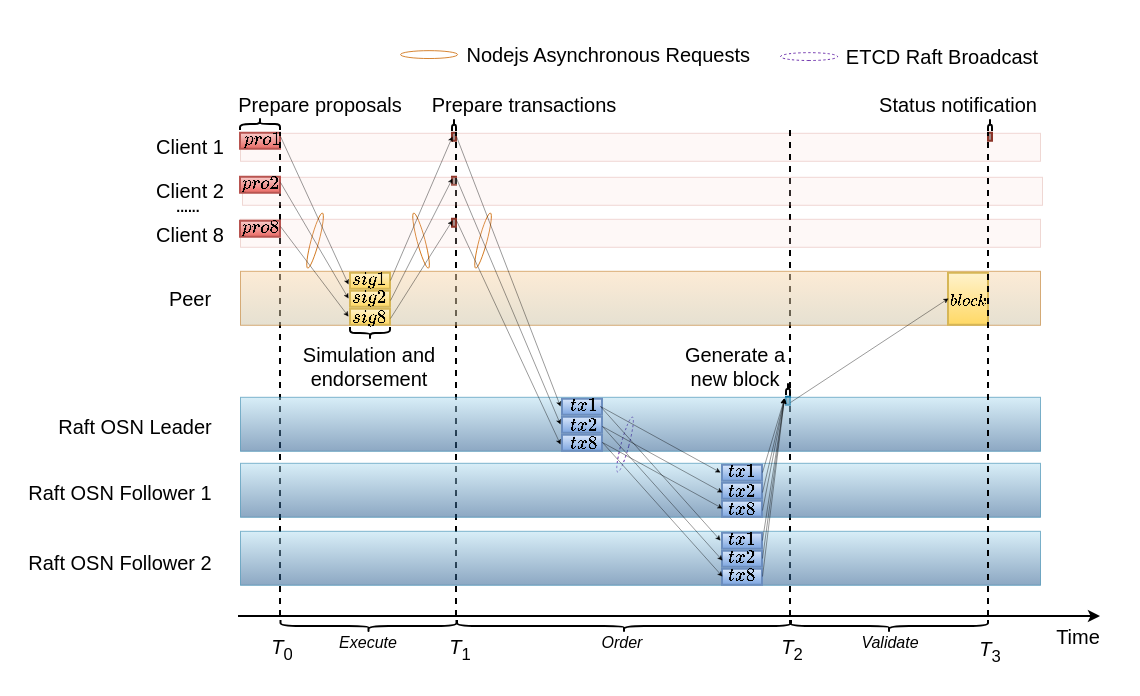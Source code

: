 <mxfile version="19.0.3" type="device"><diagram id="0vhZ1a2vEWbwYD3_x5Hq" name="第 1 页"><mxGraphModel dx="580" dy="369" grid="1" gridSize="10" guides="1" tooltips="1" connect="1" arrows="1" fold="1" page="1" pageScale="1" pageWidth="827" pageHeight="1169" math="1" shadow="0"><root><mxCell id="0"/><mxCell id="1" parent="0"/><mxCell id="Trnzre_r4BiW6Tw0E5rN-12" value="" style="rounded=0;whiteSpace=wrap;html=1;strokeWidth=0.5;opacity=20;fillColor=#fad9d5;strokeColor=#ae4132;" parent="1" vertex="1"><mxGeometry x="160" y="169.4" width="400" height="14" as="geometry"/></mxCell><mxCell id="Trnzre_r4BiW6Tw0E5rN-16" value="&lt;font style=&quot;font-size: 7px;&quot;&gt;&lt;b&gt;......&lt;/b&gt;&lt;/font&gt;" style="text;html=1;strokeColor=none;fillColor=none;align=center;verticalAlign=middle;whiteSpace=wrap;rounded=0;" parent="1" vertex="1"><mxGeometry x="104" y="190" width="60" height="30" as="geometry"/></mxCell><mxCell id="Trnzre_r4BiW6Tw0E5rN-30" value="" style="shape=curlyBracket;whiteSpace=wrap;html=1;rounded=1;flipH=1;rotation=-90;" parent="1" vertex="1"><mxGeometry x="167" y="155" width="6" height="20" as="geometry"/></mxCell><mxCell id="Trnzre_r4BiW6Tw0E5rN-31" value="&lt;h6 style=&quot;font-size: 10px;&quot;&gt;&lt;span style=&quot;font-weight: normal;&quot;&gt;&lt;font style=&quot;font-size: 10px; line-height: 0.2;&quot;&gt;Prepare&amp;nbsp;&lt;/font&gt;proposals&lt;/span&gt;&lt;/h6&gt;" style="text;html=1;strokeColor=none;fillColor=none;align=center;verticalAlign=middle;whiteSpace=wrap;rounded=0;" parent="1" vertex="1"><mxGeometry x="170" y="127.33" width="60" height="55" as="geometry"/></mxCell><mxCell id="Trnzre_r4BiW6Tw0E5rN-66" value="" style="shape=curlyBracket;whiteSpace=wrap;html=1;rounded=1;flipH=1;rotation=-90;" parent="1" vertex="1"><mxGeometry x="264" y="164.5" width="6" height="2" as="geometry"/></mxCell><mxCell id="Trnzre_r4BiW6Tw0E5rN-67" value="&lt;h6 style=&quot;font-size: 10px;&quot;&gt;&lt;span style=&quot;font-weight: normal;&quot;&gt;&lt;font style=&quot;font-size: 10px; line-height: 0.2;&quot;&gt;Prepare&amp;nbsp;&lt;/font&gt;transactions&lt;/span&gt;&lt;/h6&gt;" style="text;html=1;strokeColor=none;fillColor=none;align=center;verticalAlign=middle;whiteSpace=wrap;rounded=0;" parent="1" vertex="1"><mxGeometry x="272.25" y="127" width="60" height="55" as="geometry"/></mxCell><mxCell id="Trnzre_r4BiW6Tw0E5rN-113" value="" style="verticalLabelPosition=bottom;verticalAlign=top;html=1;shape=mxgraph.basic.rect;fillColor2=none;strokeWidth=1;size=20;indent=5;fontSize=7;fillColor=#f8cecc;strokeColor=#b85450;gradientColor=#ea6b66;" parent="1" vertex="1"><mxGeometry x="160" y="169.33" width="20" height="8" as="geometry"/></mxCell><mxCell id="Trnzre_r4BiW6Tw0E5rN-139" value="" style="verticalLabelPosition=bottom;verticalAlign=top;html=1;shape=mxgraph.basic.rect;fillColor2=none;strokeWidth=1;size=20;indent=5;fontSize=7;fillColor=#A38E8B;strokeColor=#8C3428;" parent="1" vertex="1"><mxGeometry x="266" y="169.33" width="2" height="4" as="geometry"/></mxCell><mxCell id="Trnzre_r4BiW6Tw0E5rN-186" value="" style="strokeWidth=0.4;html=1;shape=mxgraph.flowchart.start_1;whiteSpace=wrap;labelBackgroundColor=none;fontSize=5;fillColor=none;rotation=90;strokeColor=#CC6600;fontStyle=1" parent="1" vertex="1"><mxGeometry x="252.31" y="115.79" width="3.94" height="28.51" as="geometry"/></mxCell><mxCell id="Trnzre_r4BiW6Tw0E5rN-187" value="&lt;h6 style=&quot;&quot;&gt;&lt;font style=&quot;line-height: 0.2; font-weight: normal; font-size: 10px;&quot;&gt;Nodejs Asynchronous Requests&amp;nbsp;&lt;/font&gt;&lt;/h6&gt;" style="text;html=1;strokeColor=none;fillColor=none;align=center;verticalAlign=middle;whiteSpace=wrap;rounded=0;" parent="1" vertex="1"><mxGeometry x="253.25" y="103" width="184.75" height="55" as="geometry"/></mxCell><mxCell id="Trnzre_r4BiW6Tw0E5rN-189" value="" style="strokeWidth=0.4;html=1;shape=mxgraph.flowchart.start_1;whiteSpace=wrap;labelBackgroundColor=none;fontSize=5;fillColor=none;rotation=90;dashed=1;strokeColor=#4C0099;fontStyle=1" parent="1" vertex="1"><mxGeometry x="442.31" y="116.79" width="3.94" height="28.51" as="geometry"/></mxCell><mxCell id="Trnzre_r4BiW6Tw0E5rN-190" value="&lt;h6 style=&quot;&quot;&gt;&lt;font style=&quot;line-height: 0.2; font-weight: normal; font-size: 10px;&quot;&gt;ETCD Raft Broadcast&lt;/font&gt;&lt;/h6&gt;" style="text;html=1;strokeColor=none;fillColor=none;align=center;verticalAlign=middle;whiteSpace=wrap;rounded=0;" parent="1" vertex="1"><mxGeometry x="449.25" y="104" width="123.75" height="55" as="geometry"/></mxCell><mxCell id="Trnzre_r4BiW6Tw0E5rN-220" value="&lt;h6 style=&quot;&quot;&gt;&lt;font style=&quot;font-weight: normal; font-size: 10px;&quot;&gt;Client 1&lt;/font&gt;&lt;/h6&gt;" style="text;html=1;strokeColor=none;fillColor=none;align=center;verticalAlign=middle;whiteSpace=wrap;rounded=0;" parent="1" vertex="1"><mxGeometry x="105.25" y="148" width="60" height="55" as="geometry"/></mxCell><mxCell id="Trnzre_r4BiW6Tw0E5rN-229" value="&lt;h6 style=&quot;&quot;&gt;&lt;font style=&quot;font-weight: normal; font-size: 10px;&quot;&gt;Status notification&lt;/font&gt;&lt;/h6&gt;" style="text;html=1;strokeColor=none;fillColor=none;align=center;verticalAlign=middle;whiteSpace=wrap;rounded=0;" parent="1" vertex="1"><mxGeometry x="466.25" y="127.79" width="105.75" height="55" as="geometry"/></mxCell><mxCell id="Trnzre_r4BiW6Tw0E5rN-230" value="" style="verticalLabelPosition=bottom;verticalAlign=top;html=1;shape=mxgraph.basic.rect;fillColor2=none;strokeWidth=1;size=20;indent=5;fontSize=7;fillColor=#A38E8B;strokeColor=#8C3428;" parent="1" vertex="1"><mxGeometry x="534" y="169.33" width="2" height="4" as="geometry"/></mxCell><mxCell id="Trnzre_r4BiW6Tw0E5rN-232" value="" style="shape=curlyBracket;whiteSpace=wrap;html=1;rounded=1;flipH=1;rotation=-90;" parent="1" vertex="1"><mxGeometry x="532" y="164.5" width="6" height="2" as="geometry"/></mxCell><mxCell id="Trnzre_r4BiW6Tw0E5rN-237" value="&lt;h6 style=&quot;&quot;&gt;&lt;font style=&quot;font-size: 10px; font-weight: normal;&quot;&gt;Time&lt;/font&gt;&lt;/h6&gt;" style="text;html=1;strokeColor=none;fillColor=none;align=center;verticalAlign=middle;whiteSpace=wrap;rounded=0;" parent="1" vertex="1"><mxGeometry x="549" y="393" width="60" height="55" as="geometry"/></mxCell><mxCell id="Trnzre_r4BiW6Tw0E5rN-258" value="" style="shape=curlyBracket;whiteSpace=wrap;html=1;rounded=1;flipH=1;rotation=90;" parent="1" vertex="1"><mxGeometry x="221.25" y="372" width="6" height="88" as="geometry"/></mxCell><mxCell id="Trnzre_r4BiW6Tw0E5rN-263" value="&lt;h6 style=&quot;&quot;&gt;&lt;font size=&quot;1&quot; style=&quot;&quot;&gt;&lt;i style=&quot;font-size: 8px; font-weight: normal;&quot;&gt;Execute&lt;/i&gt;&lt;/font&gt;&lt;/h6&gt;" style="text;html=1;strokeColor=none;fillColor=none;align=center;verticalAlign=middle;whiteSpace=wrap;rounded=0;" parent="1" vertex="1"><mxGeometry x="194.25" y="395" width="60" height="55" as="geometry"/></mxCell><mxCell id="Trnzre_r4BiW6Tw0E5rN-264" value="" style="shape=curlyBracket;whiteSpace=wrap;html=1;rounded=1;flipH=1;rotation=90;" parent="1" vertex="1"><mxGeometry x="349" y="332.5" width="6" height="167" as="geometry"/></mxCell><UserObject label="&lt;font style=&quot;font-size: 10px;&quot;&gt;&lt;i style=&quot;&quot;&gt;T&lt;/i&gt;&lt;sub style=&quot;&quot;&gt;1&lt;/sub&gt;&lt;/font&gt;" placeholders="1" name="Variable" id="Trnzre_r4BiW6Tw0E5rN-265"><mxCell style="text;html=1;strokeColor=none;fillColor=none;align=center;verticalAlign=middle;whiteSpace=wrap;overflow=hidden;dashed=1;labelBackgroundColor=none;fontSize=5;fontColor=#000000;" parent="1" vertex="1"><mxGeometry x="230" y="417" width="80" height="20" as="geometry"/></mxCell></UserObject><mxCell id="Trnzre_r4BiW6Tw0E5rN-266" value="&lt;h6 style=&quot;&quot;&gt;&lt;font size=&quot;1&quot; style=&quot;&quot;&gt;&lt;i style=&quot;font-size: 8px; font-weight: normal;&quot;&gt;Order&lt;/i&gt;&lt;/font&gt;&lt;/h6&gt;" style="text;html=1;strokeColor=none;fillColor=none;align=center;verticalAlign=middle;whiteSpace=wrap;rounded=0;" parent="1" vertex="1"><mxGeometry x="321.25" y="395" width="60" height="55" as="geometry"/></mxCell><mxCell id="Trnzre_r4BiW6Tw0E5rN-268" value="&lt;h6 style=&quot;&quot;&gt;&lt;font size=&quot;1&quot; style=&quot;&quot;&gt;&lt;i style=&quot;font-size: 8px; font-weight: normal;&quot;&gt;Validate&lt;/i&gt;&lt;/font&gt;&lt;/h6&gt;" style="text;html=1;strokeColor=none;fillColor=none;align=center;verticalAlign=middle;whiteSpace=wrap;rounded=0;" parent="1" vertex="1"><mxGeometry x="455.25" y="395" width="60" height="55" as="geometry"/></mxCell><UserObject label="&lt;font style=&quot;font-size: 10px;&quot;&gt;&lt;i style=&quot;&quot;&gt;T&lt;/i&gt;&lt;sub style=&quot;&quot;&gt;2&lt;/sub&gt;&lt;/font&gt;" placeholders="1" name="Variable" id="Trnzre_r4BiW6Tw0E5rN-269"><mxCell style="text;html=1;strokeColor=none;fillColor=none;align=center;verticalAlign=middle;whiteSpace=wrap;overflow=hidden;dashed=1;labelBackgroundColor=none;fontSize=5;fontColor=#000000;" parent="1" vertex="1"><mxGeometry x="396" y="417" width="80" height="20" as="geometry"/></mxCell></UserObject><UserObject label="&lt;font style=&quot;font-size: 10px;&quot;&gt;&lt;i style=&quot;&quot;&gt;T&lt;/i&gt;&lt;sub style=&quot;&quot;&gt;3&lt;/sub&gt;&lt;/font&gt;" placeholders="1" name="Variable" id="Trnzre_r4BiW6Tw0E5rN-270"><mxCell style="text;html=1;strokeColor=none;fillColor=none;align=center;verticalAlign=middle;whiteSpace=wrap;overflow=hidden;dashed=1;labelBackgroundColor=none;fontSize=5;fontColor=#000000;" parent="1" vertex="1"><mxGeometry x="495" y="418" width="80" height="20" as="geometry"/></mxCell></UserObject><mxCell id="vXWSQ5Rv11uB9TsXxkIm-30" value="" style="strokeWidth=0.4;html=1;shape=mxgraph.flowchart.start_1;whiteSpace=wrap;labelBackgroundColor=none;fontSize=5;rotation=15;fillColor=none;strokeColor=#CC6600;" parent="1" vertex="1"><mxGeometry x="195.31" y="208.79" width="3.94" height="28.51" as="geometry"/></mxCell><mxCell id="vXWSQ5Rv11uB9TsXxkIm-31" value="" style="shape=curlyBracket;whiteSpace=wrap;html=1;rounded=1;flipH=1;rotation=270;direction=west;" parent="1" vertex="1"><mxGeometry x="222" y="259.5" width="6" height="20" as="geometry"/></mxCell><mxCell id="vXWSQ5Rv11uB9TsXxkIm-35" value="" style="verticalLabelPosition=bottom;verticalAlign=top;html=1;shape=mxgraph.basic.rect;fillColor2=none;strokeWidth=1;size=20;indent=5;fontSize=7;fillColor=#A38E8B;strokeColor=#8C3428;" parent="1" vertex="1"><mxGeometry x="266" y="191.33" width="2" height="4" as="geometry"/></mxCell><mxCell id="vXWSQ5Rv11uB9TsXxkIm-38" value="" style="strokeWidth=0.4;html=1;shape=mxgraph.flowchart.start_1;whiteSpace=wrap;labelBackgroundColor=none;fontSize=5;fontColor=#000000;fillColor=none;rotation=-15;strokeColor=#CC6600;" parent="1" vertex="1"><mxGeometry x="248.31" y="208.79" width="3.94" height="28.51" as="geometry"/></mxCell><mxCell id="vXWSQ5Rv11uB9TsXxkIm-41" value="&lt;h6 style=&quot;&quot;&gt;&lt;font style=&quot;font-weight: normal; font-size: 10px;&quot;&gt;Raft OSN Leader&lt;/font&gt;&lt;/h6&gt;" style="text;html=1;strokeColor=none;fillColor=none;align=center;verticalAlign=middle;whiteSpace=wrap;rounded=0;" parent="1" vertex="1"><mxGeometry x="60" y="288" width="95.25" height="55" as="geometry"/></mxCell><mxCell id="vXWSQ5Rv11uB9TsXxkIm-53" value="" style="strokeWidth=0.4;html=1;shape=mxgraph.flowchart.start_1;whiteSpace=wrap;labelBackgroundColor=none;fontSize=5;fillColor=none;rotation=15;strokeColor=#CC6600;" parent="1" vertex="1"><mxGeometry x="279.31" y="208.79" width="3.94" height="28.51" as="geometry"/></mxCell><mxCell id="vXWSQ5Rv11uB9TsXxkIm-63" value="&lt;h6 style=&quot;&quot;&gt;&lt;font style=&quot;font-weight: normal; font-size: 10px;&quot;&gt;Raft OSN Follower 2&lt;/font&gt;&lt;/h6&gt;" style="text;html=1;strokeColor=none;fillColor=none;align=center;verticalAlign=middle;whiteSpace=wrap;rounded=0;" parent="1" vertex="1"><mxGeometry x="40" y="356" width="120" height="55" as="geometry"/></mxCell><mxCell id="vXWSQ5Rv11uB9TsXxkIm-64" value="" style="endArrow=classic;html=1;rounded=0;fontSize=7;strokeColor=#000000;strokeWidth=1;endSize=3;startSize=3;" parent="1" edge="1"><mxGeometry width="50" height="50" relative="1" as="geometry"><mxPoint x="159" y="411" as="sourcePoint"/><mxPoint x="590" y="411" as="targetPoint"/></mxGeometry></mxCell><mxCell id="Trnzre_r4BiW6Tw0E5rN-74" value="" style="endArrow=none;dashed=1;html=1;rounded=0;fontSize=7;strokeColor=#000000;strokeWidth=1;fillColor=#dae8fc;" parent="1" edge="1"><mxGeometry width="50" height="50" relative="1" as="geometry"><mxPoint x="268" y="411" as="sourcePoint"/><mxPoint x="268" y="169" as="targetPoint"/></mxGeometry></mxCell><mxCell id="Trnzre_r4BiW6Tw0E5rN-39" value="" style="endArrow=none;dashed=1;html=1;rounded=0;fontSize=7;strokeColor=#000000;strokeWidth=1;fillColor=#dae8fc;" parent="1" edge="1"><mxGeometry width="50" height="50" relative="1" as="geometry"><mxPoint x="180" y="411" as="sourcePoint"/><mxPoint x="180" y="169" as="targetPoint"/></mxGeometry></mxCell><mxCell id="Trnzre_r4BiW6Tw0E5rN-205" value="" style="endArrow=none;dashed=1;html=1;rounded=0;fontSize=7;strokeColor=#000000;strokeWidth=1;fillColor=#dae8fc;" parent="1" edge="1"><mxGeometry width="50" height="50" relative="1" as="geometry"><mxPoint x="435" y="411" as="sourcePoint"/><mxPoint x="435" y="167" as="targetPoint"/></mxGeometry></mxCell><mxCell id="vXWSQ5Rv11uB9TsXxkIm-77" value="" style="verticalLabelPosition=bottom;verticalAlign=top;html=1;shape=mxgraph.basic.rect;fillColor2=none;strokeWidth=1;size=20;indent=5;fontSize=7;fillColor=#80A0AD;strokeColor=#10739e;" parent="1" vertex="1"><mxGeometry x="433" y="301.33" width="2" height="4" as="geometry"/></mxCell><mxCell id="vXWSQ5Rv11uB9TsXxkIm-80" value="" style="shape=curlyBracket;whiteSpace=wrap;html=1;rounded=1;flipH=1;rotation=-90;" parent="1" vertex="1"><mxGeometry x="431" y="296.5" width="6" height="2" as="geometry"/></mxCell><mxCell id="vXWSQ5Rv11uB9TsXxkIm-81" value="&lt;h6 style=&quot;font-size: 10px;&quot;&gt;&lt;span style=&quot;font-weight: normal;&quot;&gt;&lt;font style=&quot;font-size: 10px; line-height: 0.2;&quot;&gt;Generate a n&lt;/font&gt;ew block&lt;/span&gt;&lt;/h6&gt;" style="text;html=1;strokeColor=none;fillColor=none;align=center;verticalAlign=middle;whiteSpace=wrap;rounded=0;" parent="1" vertex="1"><mxGeometry x="374.25" y="258" width="66.75" height="55" as="geometry"/></mxCell><UserObject label="&lt;font style=&quot;font-size: 10px;&quot;&gt;&lt;i style=&quot;&quot;&gt;T&lt;/i&gt;&lt;sub style=&quot;&quot;&gt;0&lt;/sub&gt;&lt;/font&gt;" placeholders="1" name="Variable" id="vXWSQ5Rv11uB9TsXxkIm-89"><mxCell style="text;html=1;strokeColor=none;fillColor=none;align=center;verticalAlign=middle;whiteSpace=wrap;overflow=hidden;dashed=1;labelBackgroundColor=none;fontSize=5;fontColor=#000000;" parent="1" vertex="1"><mxGeometry x="141" y="417" width="80" height="20" as="geometry"/></mxCell></UserObject><mxCell id="vXWSQ5Rv11uB9TsXxkIm-90" value="" style="strokeWidth=0.4;html=1;shape=mxgraph.flowchart.start_1;whiteSpace=wrap;labelBackgroundColor=none;fontSize=5;fillColor=none;rotation=15;dashed=1;strokeColor=#4C0099;" parent="1" vertex="1"><mxGeometry x="350.31" y="310.79" width="3.94" height="28.51" as="geometry"/></mxCell><mxCell id="Ra1UkYBC7Bc8kQ_S5JcI-1" value="" style="rounded=0;whiteSpace=wrap;html=1;strokeWidth=0.5;opacity=20;fillColor=#fad9d5;strokeColor=#ae4132;" parent="1" vertex="1"><mxGeometry x="161" y="191.4" width="400" height="14" as="geometry"/></mxCell><mxCell id="Ra1UkYBC7Bc8kQ_S5JcI-2" value="" style="rounded=0;whiteSpace=wrap;html=1;strokeWidth=0.5;opacity=20;fillColor=#fad9d5;strokeColor=#ae4132;" parent="1" vertex="1"><mxGeometry x="160" y="212.4" width="400" height="14" as="geometry"/></mxCell><mxCell id="Ra1UkYBC7Bc8kQ_S5JcI-3" value="" style="verticalLabelPosition=bottom;verticalAlign=top;html=1;shape=mxgraph.basic.rect;fillColor2=none;strokeWidth=1;size=20;indent=5;fontSize=7;fillColor=#f8cecc;strokeColor=#b85450;gradientColor=#ea6b66;" parent="1" vertex="1"><mxGeometry x="160" y="191.33" width="20" height="8" as="geometry"/></mxCell><mxCell id="Ra1UkYBC7Bc8kQ_S5JcI-4" value="" style="verticalLabelPosition=bottom;verticalAlign=top;html=1;shape=mxgraph.basic.rect;fillColor2=none;strokeWidth=1;size=20;indent=5;fontSize=7;fillColor=#f8cecc;strokeColor=#b85450;gradientColor=#ea6b66;" parent="1" vertex="1"><mxGeometry x="160" y="213.33" width="20" height="8" as="geometry"/></mxCell><mxCell id="Ra1UkYBC7Bc8kQ_S5JcI-5" value="" style="rounded=0;whiteSpace=wrap;html=1;strokeWidth=0.5;fillColor=#fad7ac;strokeColor=#b46504;opacity=50;gradientColor=#CCC2A4;" parent="1" vertex="1"><mxGeometry x="160" y="238.4" width="400" height="27" as="geometry"/></mxCell><mxCell id="Ra1UkYBC7Bc8kQ_S5JcI-8" value="&lt;h6 style=&quot;&quot;&gt;&lt;font style=&quot;font-weight: normal; font-size: 10px;&quot;&gt;Client 2&lt;/font&gt;&lt;/h6&gt;" style="text;html=1;strokeColor=none;fillColor=none;align=center;verticalAlign=middle;whiteSpace=wrap;rounded=0;" parent="1" vertex="1"><mxGeometry x="105.25" y="170" width="60" height="55" as="geometry"/></mxCell><mxCell id="Ra1UkYBC7Bc8kQ_S5JcI-9" value="&lt;h6 style=&quot;&quot;&gt;&lt;font style=&quot;font-weight: normal; font-size: 10px;&quot;&gt;Client 8&lt;/font&gt;&lt;/h6&gt;" style="text;html=1;strokeColor=none;fillColor=none;align=center;verticalAlign=middle;whiteSpace=wrap;rounded=0;" parent="1" vertex="1"><mxGeometry x="105.25" y="192" width="60" height="55" as="geometry"/></mxCell><mxCell id="Trnzre_r4BiW6Tw0E5rN-50" value="" style="endArrow=classic;html=1;rounded=0;fontSize=1;fontColor=#000000;strokeColor=#000000;strokeWidth=0.2;endSize=2;startSize=2;jumpSize=3;" parent="1" edge="1"><mxGeometry width="50" height="50" relative="1" as="geometry"><mxPoint x="180" y="171" as="sourcePoint"/><mxPoint x="214" y="245" as="targetPoint"/></mxGeometry></mxCell><mxCell id="Ra1UkYBC7Bc8kQ_S5JcI-10" value="&lt;h6 style=&quot;&quot;&gt;&lt;font style=&quot;font-weight: normal; font-size: 10px;&quot;&gt;Peer&lt;/font&gt;&lt;/h6&gt;" style="text;html=1;strokeColor=none;fillColor=none;align=center;verticalAlign=middle;whiteSpace=wrap;rounded=0;" parent="1" vertex="1"><mxGeometry x="105.25" y="224" width="60" height="55" as="geometry"/></mxCell><mxCell id="Ra1UkYBC7Bc8kQ_S5JcI-11" value="" style="verticalLabelPosition=bottom;verticalAlign=top;html=1;shape=mxgraph.basic.rect;fillColor2=none;strokeWidth=1;size=20;indent=5;fontSize=7;fillColor=#fff2cc;strokeColor=#d6b656;gradientColor=#ffd966;" parent="1" vertex="1"><mxGeometry x="215" y="239.33" width="20" height="8" as="geometry"/></mxCell><mxCell id="Ra1UkYBC7Bc8kQ_S5JcI-12" value="" style="verticalLabelPosition=bottom;verticalAlign=top;html=1;shape=mxgraph.basic.rect;fillColor2=none;strokeWidth=1;size=20;indent=5;fontSize=7;fillColor=#fff2cc;strokeColor=#d6b656;gradientColor=#ffd966;" parent="1" vertex="1"><mxGeometry x="215" y="248.33" width="20" height="8" as="geometry"/></mxCell><mxCell id="Ra1UkYBC7Bc8kQ_S5JcI-13" value="" style="verticalLabelPosition=bottom;verticalAlign=top;html=1;shape=mxgraph.basic.rect;fillColor2=none;strokeWidth=1;size=20;indent=5;fontSize=7;fillColor=#fff2cc;strokeColor=#d6b656;gradientColor=#ffd966;" parent="1" vertex="1"><mxGeometry x="215" y="257.33" width="20" height="8" as="geometry"/></mxCell><mxCell id="Ra1UkYBC7Bc8kQ_S5JcI-14" value="&lt;font style=&quot;font-size: 8px;&quot;&gt;$$sig8$$&lt;/font&gt;" style="text;html=1;strokeColor=none;fillColor=none;align=center;verticalAlign=middle;whiteSpace=wrap;rounded=0;fontColor=#000000;" parent="1" vertex="1"><mxGeometry x="195.25" y="251" width="60" height="22" as="geometry"/></mxCell><mxCell id="Ra1UkYBC7Bc8kQ_S5JcI-16" value="" style="endArrow=classic;html=1;rounded=0;fontSize=1;fontColor=#000000;strokeColor=#000000;strokeWidth=0.2;endSize=2;startSize=2;jumpSize=3;" parent="1" edge="1"><mxGeometry width="50" height="50" relative="1" as="geometry"><mxPoint x="180" y="194" as="sourcePoint"/><mxPoint x="214" y="252" as="targetPoint"/></mxGeometry></mxCell><mxCell id="Ra1UkYBC7Bc8kQ_S5JcI-17" value="" style="endArrow=classic;html=1;rounded=0;fontSize=1;fontColor=#000000;strokeColor=#000000;strokeWidth=0.2;endSize=2;startSize=2;jumpSize=3;" parent="1" edge="1"><mxGeometry width="50" height="50" relative="1" as="geometry"><mxPoint x="180" y="216.0" as="sourcePoint"/><mxPoint x="214" y="261" as="targetPoint"/></mxGeometry></mxCell><mxCell id="Ra1UkYBC7Bc8kQ_S5JcI-18" value="" style="rounded=0;whiteSpace=wrap;html=1;strokeWidth=0.5;fillColor=#b1ddf0;strokeColor=#10739e;opacity=50;gradientColor=#1B5187;" parent="1" vertex="1"><mxGeometry x="160" y="301.4" width="400" height="27" as="geometry"/></mxCell><mxCell id="Ra1UkYBC7Bc8kQ_S5JcI-19" value="" style="endArrow=classic;html=1;rounded=0;fontSize=1;fontColor=#000000;strokeColor=#000000;strokeWidth=0.2;endSize=2;startSize=2;jumpSize=3;" parent="1" edge="1"><mxGeometry width="50" height="50" relative="1" as="geometry"><mxPoint x="235" y="243" as="sourcePoint"/><mxPoint x="266" y="171" as="targetPoint"/></mxGeometry></mxCell><mxCell id="Ra1UkYBC7Bc8kQ_S5JcI-20" value="" style="verticalLabelPosition=bottom;verticalAlign=top;html=1;shape=mxgraph.basic.rect;fillColor2=none;strokeWidth=1;size=20;indent=5;fontSize=7;fillColor=#A38E8B;strokeColor=#8C3428;" parent="1" vertex="1"><mxGeometry x="266" y="212.33" width="2" height="4" as="geometry"/></mxCell><mxCell id="Ra1UkYBC7Bc8kQ_S5JcI-21" value="" style="endArrow=classic;html=1;rounded=0;fontSize=1;fontColor=#000000;strokeColor=#000000;strokeWidth=0.2;endSize=2;startSize=2;jumpSize=3;" parent="1" edge="1"><mxGeometry width="50" height="50" relative="1" as="geometry"><mxPoint x="235" y="253" as="sourcePoint"/><mxPoint x="266" y="192" as="targetPoint"/></mxGeometry></mxCell><mxCell id="Ra1UkYBC7Bc8kQ_S5JcI-22" value="" style="endArrow=classic;html=1;rounded=0;fontSize=1;fontColor=#000000;strokeColor=#000000;strokeWidth=0.2;endSize=2;startSize=2;jumpSize=3;" parent="1" edge="1"><mxGeometry width="50" height="50" relative="1" as="geometry"><mxPoint x="235" y="262" as="sourcePoint"/><mxPoint x="266" y="213" as="targetPoint"/></mxGeometry></mxCell><mxCell id="Ra1UkYBC7Bc8kQ_S5JcI-31" value="" style="verticalLabelPosition=bottom;verticalAlign=top;html=1;shape=mxgraph.basic.rect;fillColor2=none;strokeWidth=1;size=20;indent=5;fontSize=7;fillColor=#dae8fc;strokeColor=#6c8ebf;gradientColor=#7ea6e0;" parent="1" vertex="1"><mxGeometry x="321" y="302.33" width="20" height="8" as="geometry"/></mxCell><mxCell id="Ra1UkYBC7Bc8kQ_S5JcI-32" value="" style="verticalLabelPosition=bottom;verticalAlign=top;html=1;shape=mxgraph.basic.rect;fillColor2=none;strokeWidth=1;size=20;indent=5;fontSize=7;fillColor=#dae8fc;strokeColor=#6c8ebf;gradientColor=#7ea6e0;" parent="1" vertex="1"><mxGeometry x="321" y="311.33" width="20" height="8" as="geometry"/></mxCell><mxCell id="Ra1UkYBC7Bc8kQ_S5JcI-33" value="" style="verticalLabelPosition=bottom;verticalAlign=top;html=1;shape=mxgraph.basic.rect;fillColor2=none;strokeWidth=1;size=20;indent=5;fontSize=7;fillColor=#dae8fc;strokeColor=#6c8ebf;gradientColor=#7ea6e0;" parent="1" vertex="1"><mxGeometry x="321" y="320.33" width="20" height="8" as="geometry"/></mxCell><mxCell id="Trnzre_r4BiW6Tw0E5rN-152" value="" style="endArrow=classic;html=1;rounded=0;fontSize=1;fontColor=#000000;strokeColor=#000000;strokeWidth=0.2;endSize=2;startSize=2;jumpSize=3;" parent="1" edge="1"><mxGeometry width="50" height="50" relative="1" as="geometry"><mxPoint x="268" y="171" as="sourcePoint"/><mxPoint x="320" y="306" as="targetPoint"/></mxGeometry></mxCell><mxCell id="Ra1UkYBC7Bc8kQ_S5JcI-34" value="" style="endArrow=classic;html=1;rounded=0;fontSize=1;fontColor=#000000;strokeColor=#000000;strokeWidth=0.2;endSize=2;startSize=2;jumpSize=3;" parent="1" edge="1"><mxGeometry width="50" height="50" relative="1" as="geometry"><mxPoint x="268" y="192" as="sourcePoint"/><mxPoint x="320" y="315" as="targetPoint"/></mxGeometry></mxCell><mxCell id="Ra1UkYBC7Bc8kQ_S5JcI-35" value="" style="endArrow=classic;html=1;rounded=0;fontSize=1;fontColor=#000000;strokeColor=#000000;strokeWidth=0.2;endSize=2;startSize=2;jumpSize=3;" parent="1" edge="1"><mxGeometry width="50" height="50" relative="1" as="geometry"><mxPoint x="268" y="213" as="sourcePoint"/><mxPoint x="320" y="325" as="targetPoint"/></mxGeometry></mxCell><mxCell id="Ra1UkYBC7Bc8kQ_S5JcI-39" value="&lt;h6 style=&quot;font-size: 10px;&quot;&gt;&lt;span style=&quot;font-weight: 400;&quot;&gt;Simulation and endorsement&lt;/span&gt;&lt;/h6&gt;" style="text;html=1;strokeColor=none;fillColor=none;align=center;verticalAlign=middle;whiteSpace=wrap;rounded=0;" parent="1" vertex="1"><mxGeometry x="185" y="258" width="79" height="55" as="geometry"/></mxCell><mxCell id="Ra1UkYBC7Bc8kQ_S5JcI-40" value="" style="rounded=0;whiteSpace=wrap;html=1;strokeWidth=0.5;fillColor=#b1ddf0;strokeColor=#10739e;opacity=50;gradientColor=#1B5187;" parent="1" vertex="1"><mxGeometry x="160" y="334.4" width="400" height="27" as="geometry"/></mxCell><mxCell id="Ra1UkYBC7Bc8kQ_S5JcI-41" value="" style="rounded=0;whiteSpace=wrap;html=1;strokeWidth=0.5;fillColor=#b1ddf0;strokeColor=#10739e;opacity=50;gradientColor=#1B5187;" parent="1" vertex="1"><mxGeometry x="160" y="368.4" width="400" height="27" as="geometry"/></mxCell><mxCell id="Ra1UkYBC7Bc8kQ_S5JcI-42" value="&lt;h6 style=&quot;&quot;&gt;&lt;font style=&quot;font-weight: normal; font-size: 10px;&quot;&gt;Raft OSN Follower 1&lt;/font&gt;&lt;/h6&gt;" style="text;html=1;strokeColor=none;fillColor=none;align=center;verticalAlign=middle;whiteSpace=wrap;rounded=0;" parent="1" vertex="1"><mxGeometry x="40" y="321" width="120" height="55" as="geometry"/></mxCell><mxCell id="Ra1UkYBC7Bc8kQ_S5JcI-43" value="" style="verticalLabelPosition=bottom;verticalAlign=top;html=1;shape=mxgraph.basic.rect;fillColor2=none;strokeWidth=1;size=20;indent=5;fontSize=7;fillColor=#dae8fc;strokeColor=#6c8ebf;gradientColor=#7ea6e0;" parent="1" vertex="1"><mxGeometry x="401" y="335.33" width="20" height="8" as="geometry"/></mxCell><mxCell id="Ra1UkYBC7Bc8kQ_S5JcI-44" value="" style="verticalLabelPosition=bottom;verticalAlign=top;html=1;shape=mxgraph.basic.rect;fillColor2=none;strokeWidth=1;size=20;indent=5;fontSize=7;fillColor=#dae8fc;strokeColor=#6c8ebf;gradientColor=#7ea6e0;" parent="1" vertex="1"><mxGeometry x="401" y="344.33" width="20" height="8" as="geometry"/></mxCell><mxCell id="Ra1UkYBC7Bc8kQ_S5JcI-45" value="" style="verticalLabelPosition=bottom;verticalAlign=top;html=1;shape=mxgraph.basic.rect;fillColor2=none;strokeWidth=1;size=20;indent=5;fontSize=7;fillColor=#dae8fc;strokeColor=#6c8ebf;gradientColor=#7ea6e0;" parent="1" vertex="1"><mxGeometry x="401" y="353.33" width="20" height="8" as="geometry"/></mxCell><mxCell id="Ra1UkYBC7Bc8kQ_S5JcI-47" value="" style="verticalLabelPosition=bottom;verticalAlign=top;html=1;shape=mxgraph.basic.rect;fillColor2=none;strokeWidth=1;size=20;indent=5;fontSize=7;fillColor=#dae8fc;strokeColor=#6c8ebf;gradientColor=#7ea6e0;" parent="1" vertex="1"><mxGeometry x="401" y="369.33" width="20" height="8" as="geometry"/></mxCell><mxCell id="Ra1UkYBC7Bc8kQ_S5JcI-48" value="" style="verticalLabelPosition=bottom;verticalAlign=top;html=1;shape=mxgraph.basic.rect;fillColor2=none;strokeWidth=1;size=20;indent=5;fontSize=7;fillColor=#dae8fc;strokeColor=#6c8ebf;gradientColor=#7ea6e0;" parent="1" vertex="1"><mxGeometry x="401" y="378.33" width="20" height="8" as="geometry"/></mxCell><mxCell id="Ra1UkYBC7Bc8kQ_S5JcI-49" value="" style="verticalLabelPosition=bottom;verticalAlign=top;html=1;shape=mxgraph.basic.rect;fillColor2=none;strokeWidth=1;size=20;indent=5;fontSize=7;fillColor=#dae8fc;strokeColor=#6c8ebf;gradientColor=#7ea6e0;" parent="1" vertex="1"><mxGeometry x="401" y="387.33" width="20" height="8" as="geometry"/></mxCell><mxCell id="vXWSQ5Rv11uB9TsXxkIm-65" value="" style="endArrow=classic;html=1;rounded=0;fontSize=1;fontColor=#000000;strokeColor=#000000;strokeWidth=0.2;endSize=2;startSize=2;jumpSize=3;" parent="1" edge="1"><mxGeometry width="50" height="50" relative="1" as="geometry"><mxPoint x="340" y="306.0" as="sourcePoint"/><mxPoint x="400" y="339" as="targetPoint"/></mxGeometry></mxCell><mxCell id="Ra1UkYBC7Bc8kQ_S5JcI-50" value="" style="endArrow=classic;html=1;rounded=0;fontSize=1;fontColor=#000000;strokeColor=#000000;strokeWidth=0.2;endSize=2;startSize=2;jumpSize=3;" parent="1" edge="1"><mxGeometry width="50" height="50" relative="1" as="geometry"><mxPoint x="340" y="306.0" as="sourcePoint"/><mxPoint x="400" y="373" as="targetPoint"/></mxGeometry></mxCell><mxCell id="Ra1UkYBC7Bc8kQ_S5JcI-51" value="" style="endArrow=classic;html=1;rounded=0;fontSize=1;fontColor=#000000;strokeColor=#000000;strokeWidth=0.2;endSize=2;startSize=2;jumpSize=3;" parent="1" edge="1"><mxGeometry width="50" height="50" relative="1" as="geometry"><mxPoint x="341" y="316.0" as="sourcePoint"/><mxPoint x="401" y="349" as="targetPoint"/></mxGeometry></mxCell><mxCell id="Ra1UkYBC7Bc8kQ_S5JcI-52" value="" style="endArrow=classic;html=1;rounded=0;fontSize=1;fontColor=#000000;strokeColor=#000000;strokeWidth=0.2;endSize=2;startSize=2;jumpSize=3;" parent="1" edge="1"><mxGeometry width="50" height="50" relative="1" as="geometry"><mxPoint x="341" y="316.0" as="sourcePoint"/><mxPoint x="401" y="383" as="targetPoint"/></mxGeometry></mxCell><mxCell id="Ra1UkYBC7Bc8kQ_S5JcI-53" value="" style="endArrow=classic;html=1;rounded=0;fontSize=1;fontColor=#000000;strokeColor=#000000;strokeWidth=0.2;endSize=2;startSize=2;jumpSize=3;" parent="1" edge="1"><mxGeometry width="50" height="50" relative="1" as="geometry"><mxPoint x="341" y="324.0" as="sourcePoint"/><mxPoint x="401" y="357" as="targetPoint"/></mxGeometry></mxCell><mxCell id="Ra1UkYBC7Bc8kQ_S5JcI-54" value="" style="endArrow=classic;html=1;rounded=0;fontSize=1;fontColor=#000000;strokeColor=#000000;strokeWidth=0.2;endSize=2;startSize=2;jumpSize=3;" parent="1" edge="1"><mxGeometry width="50" height="50" relative="1" as="geometry"><mxPoint x="341" y="324.0" as="sourcePoint"/><mxPoint x="401" y="391" as="targetPoint"/></mxGeometry></mxCell><mxCell id="Ra1UkYBC7Bc8kQ_S5JcI-55" value="" style="endArrow=classic;html=1;rounded=0;fontSize=1;fontColor=#000000;strokeColor=#000000;strokeWidth=0.2;endSize=2;startSize=2;jumpSize=3;" parent="1" edge="1"><mxGeometry width="50" height="50" relative="1" as="geometry"><mxPoint x="421" y="391" as="sourcePoint"/><mxPoint x="432" y="302" as="targetPoint"/></mxGeometry></mxCell><mxCell id="Ra1UkYBC7Bc8kQ_S5JcI-56" value="" style="endArrow=classic;html=1;rounded=0;fontSize=1;fontColor=#000000;strokeColor=#000000;strokeWidth=0.2;endSize=2;startSize=2;jumpSize=3;" parent="1" edge="1"><mxGeometry width="50" height="50" relative="1" as="geometry"><mxPoint x="421" y="382" as="sourcePoint"/><mxPoint x="432" y="302" as="targetPoint"/></mxGeometry></mxCell><mxCell id="Ra1UkYBC7Bc8kQ_S5JcI-57" value="" style="endArrow=classic;html=1;rounded=0;fontSize=1;fontColor=#000000;strokeColor=#000000;strokeWidth=0.2;endSize=2;startSize=2;jumpSize=3;" parent="1" edge="1"><mxGeometry width="50" height="50" relative="1" as="geometry"><mxPoint x="421" y="373" as="sourcePoint"/><mxPoint x="432" y="302" as="targetPoint"/></mxGeometry></mxCell><mxCell id="Ra1UkYBC7Bc8kQ_S5JcI-58" value="" style="endArrow=classic;html=1;rounded=0;fontSize=1;fontColor=#000000;strokeColor=#000000;strokeWidth=0.2;endSize=2;startSize=2;jumpSize=3;" parent="1" edge="1"><mxGeometry width="50" height="50" relative="1" as="geometry"><mxPoint x="421" y="358" as="sourcePoint"/><mxPoint x="432" y="302" as="targetPoint"/></mxGeometry></mxCell><mxCell id="Ra1UkYBC7Bc8kQ_S5JcI-59" value="" style="endArrow=classic;html=1;rounded=0;fontSize=1;fontColor=#000000;strokeColor=#000000;strokeWidth=0.2;endSize=2;startSize=2;jumpSize=3;" parent="1" edge="1"><mxGeometry width="50" height="50" relative="1" as="geometry"><mxPoint x="421" y="349" as="sourcePoint"/><mxPoint x="432" y="302" as="targetPoint"/></mxGeometry></mxCell><mxCell id="Ra1UkYBC7Bc8kQ_S5JcI-60" value="" style="endArrow=classic;html=1;rounded=0;fontSize=1;fontColor=#000000;strokeColor=#000000;strokeWidth=0.2;endSize=2;startSize=2;jumpSize=3;" parent="1" edge="1"><mxGeometry width="50" height="50" relative="1" as="geometry"><mxPoint x="421" y="339" as="sourcePoint"/><mxPoint x="432" y="302" as="targetPoint"/></mxGeometry></mxCell><mxCell id="Ra1UkYBC7Bc8kQ_S5JcI-62" value="" style="verticalLabelPosition=bottom;verticalAlign=top;html=1;shape=mxgraph.basic.rect;fillColor2=none;strokeWidth=1;size=20;indent=5;fontSize=7;fillColor=#fff2cc;strokeColor=#d6b656;gradientColor=#ffd966;" parent="1" vertex="1"><mxGeometry x="514" y="239.33" width="20" height="26" as="geometry"/></mxCell><mxCell id="Trnzre_r4BiW6Tw0E5rN-216" value="" style="endArrow=none;dashed=1;html=1;rounded=0;fontSize=7;strokeColor=#000000;strokeWidth=1;fillColor=#dae8fc;" parent="1" edge="1"><mxGeometry width="50" height="50" relative="1" as="geometry"><mxPoint x="534" y="411" as="sourcePoint"/><mxPoint x="534" y="169" as="targetPoint"/></mxGeometry></mxCell><mxCell id="vXWSQ5Rv11uB9TsXxkIm-88" value="" style="endArrow=classic;html=1;rounded=0;fontSize=1;fontColor=#000000;strokeColor=#000000;strokeWidth=0.2;endSize=2;startSize=2;jumpSize=3;" parent="1" edge="1"><mxGeometry width="50" height="50" relative="1" as="geometry"><mxPoint x="435" y="304" as="sourcePoint"/><mxPoint x="514" y="252" as="targetPoint"/></mxGeometry></mxCell><mxCell id="Trnzre_r4BiW6Tw0E5rN-86" value="&lt;font style=&quot;font-size: 7px;&quot;&gt;$$block$$&lt;/font&gt;" style="text;html=1;strokeColor=none;fillColor=none;align=center;verticalAlign=middle;whiteSpace=wrap;rounded=0;fontColor=#000000;" parent="1" vertex="1"><mxGeometry x="494.25" y="238" width="60" height="30" as="geometry"/></mxCell><mxCell id="Ra1UkYBC7Bc8kQ_S5JcI-63" value="" style="shape=curlyBracket;whiteSpace=wrap;html=1;rounded=1;flipH=1;rotation=90;" parent="1" vertex="1"><mxGeometry x="481.5" y="366.5" width="6" height="99" as="geometry"/></mxCell><mxCell id="Ra1UkYBC7Bc8kQ_S5JcI-64" value="&lt;font style=&quot;font-size: 8px;&quot;&gt;$$pro1$$&lt;/font&gt;" style="text;html=1;strokeColor=none;fillColor=none;align=center;verticalAlign=middle;whiteSpace=wrap;rounded=0;fontColor=#000000;" parent="1" vertex="1"><mxGeometry x="141.25" y="162" width="60" height="22" as="geometry"/></mxCell><mxCell id="Ra1UkYBC7Bc8kQ_S5JcI-65" value="&lt;font style=&quot;font-size: 8px;&quot;&gt;$$pro2$$&lt;/font&gt;" style="text;html=1;strokeColor=none;fillColor=none;align=center;verticalAlign=middle;whiteSpace=wrap;rounded=0;fontColor=#000000;" parent="1" vertex="1"><mxGeometry x="140.25" y="184" width="60" height="22" as="geometry"/></mxCell><mxCell id="vXWSQ5Rv11uB9TsXxkIm-3" value="&lt;font style=&quot;font-size: 8px;&quot;&gt;$$pro8$$&lt;/font&gt;" style="text;html=1;strokeColor=none;fillColor=none;align=center;verticalAlign=middle;whiteSpace=wrap;rounded=0;fontColor=#000000;" parent="1" vertex="1"><mxGeometry x="140.25" y="206" width="60" height="22" as="geometry"/></mxCell><mxCell id="Ra1UkYBC7Bc8kQ_S5JcI-66" value="&lt;font style=&quot;font-size: 8px;&quot;&gt;$$sig1$$&lt;/font&gt;" style="text;html=1;strokeColor=none;fillColor=none;align=center;verticalAlign=middle;whiteSpace=wrap;rounded=0;fontColor=#000000;" parent="1" vertex="1"><mxGeometry x="195.25" y="232" width="60" height="22" as="geometry"/></mxCell><mxCell id="Ra1UkYBC7Bc8kQ_S5JcI-67" value="&lt;font style=&quot;font-size: 8px;&quot;&gt;$$sig2$$&lt;/font&gt;" style="text;html=1;strokeColor=none;fillColor=none;align=center;verticalAlign=middle;whiteSpace=wrap;rounded=0;fontColor=#000000;" parent="1" vertex="1"><mxGeometry x="195.25" y="241" width="60" height="22" as="geometry"/></mxCell><mxCell id="Ra1UkYBC7Bc8kQ_S5JcI-69" value="&lt;font style=&quot;font-size: 8px;&quot;&gt;$$tx1$$&lt;/font&gt;" style="text;html=1;strokeColor=none;fillColor=none;align=center;verticalAlign=middle;whiteSpace=wrap;rounded=0;fontColor=#000000;" parent="1" vertex="1"><mxGeometry x="302.25" y="295" width="60" height="22" as="geometry"/></mxCell><mxCell id="Ra1UkYBC7Bc8kQ_S5JcI-70" value="&lt;font style=&quot;font-size: 8px;&quot;&gt;$$tx2$$&lt;/font&gt;" style="text;html=1;strokeColor=none;fillColor=none;align=center;verticalAlign=middle;whiteSpace=wrap;rounded=0;fontColor=#000000;" parent="1" vertex="1"><mxGeometry x="302.25" y="305" width="60" height="22" as="geometry"/></mxCell><mxCell id="Ra1UkYBC7Bc8kQ_S5JcI-71" value="&lt;font style=&quot;font-size: 8px;&quot;&gt;$$tx8$$&lt;/font&gt;" style="text;html=1;strokeColor=none;fillColor=none;align=center;verticalAlign=middle;whiteSpace=wrap;rounded=0;fontColor=#000000;" parent="1" vertex="1"><mxGeometry x="302.25" y="314" width="60" height="22" as="geometry"/></mxCell><mxCell id="Ra1UkYBC7Bc8kQ_S5JcI-72" value="&lt;font style=&quot;font-size: 8px;&quot;&gt;$$tx1$$&lt;/font&gt;" style="text;html=1;strokeColor=none;fillColor=none;align=center;verticalAlign=middle;whiteSpace=wrap;rounded=0;fontColor=#000000;" parent="1" vertex="1"><mxGeometry x="381.25" y="328" width="60" height="22" as="geometry"/></mxCell><mxCell id="Ra1UkYBC7Bc8kQ_S5JcI-73" value="&lt;font style=&quot;font-size: 8px;&quot;&gt;$$tx1$$&lt;/font&gt;" style="text;html=1;strokeColor=none;fillColor=none;align=center;verticalAlign=middle;whiteSpace=wrap;rounded=0;fontColor=#000000;" parent="1" vertex="1"><mxGeometry x="381.25" y="362" width="60" height="22" as="geometry"/></mxCell><mxCell id="Ra1UkYBC7Bc8kQ_S5JcI-74" value="&lt;font style=&quot;font-size: 8px;&quot;&gt;$$tx2$$&lt;/font&gt;" style="text;html=1;strokeColor=none;fillColor=none;align=center;verticalAlign=middle;whiteSpace=wrap;rounded=0;fontColor=#000000;" parent="1" vertex="1"><mxGeometry x="381.25" y="338" width="60" height="22" as="geometry"/></mxCell><mxCell id="Ra1UkYBC7Bc8kQ_S5JcI-75" value="&lt;font style=&quot;font-size: 8px;&quot;&gt;$$tx2$$&lt;/font&gt;" style="text;html=1;strokeColor=none;fillColor=none;align=center;verticalAlign=middle;whiteSpace=wrap;rounded=0;fontColor=#000000;" parent="1" vertex="1"><mxGeometry x="381.25" y="371" width="60" height="22" as="geometry"/></mxCell><mxCell id="Ra1UkYBC7Bc8kQ_S5JcI-76" value="&lt;font style=&quot;font-size: 8px;&quot;&gt;$$tx8$$&lt;/font&gt;" style="text;html=1;strokeColor=none;fillColor=none;align=center;verticalAlign=middle;whiteSpace=wrap;rounded=0;fontColor=#000000;" parent="1" vertex="1"><mxGeometry x="381.25" y="347" width="60" height="22" as="geometry"/></mxCell><mxCell id="Ra1UkYBC7Bc8kQ_S5JcI-77" value="&lt;font style=&quot;font-size: 8px;&quot;&gt;$$tx8$$&lt;/font&gt;" style="text;html=1;strokeColor=none;fillColor=none;align=center;verticalAlign=middle;whiteSpace=wrap;rounded=0;fontColor=#000000;" parent="1" vertex="1"><mxGeometry x="381.25" y="380" width="60" height="22" as="geometry"/></mxCell></root></mxGraphModel></diagram></mxfile>